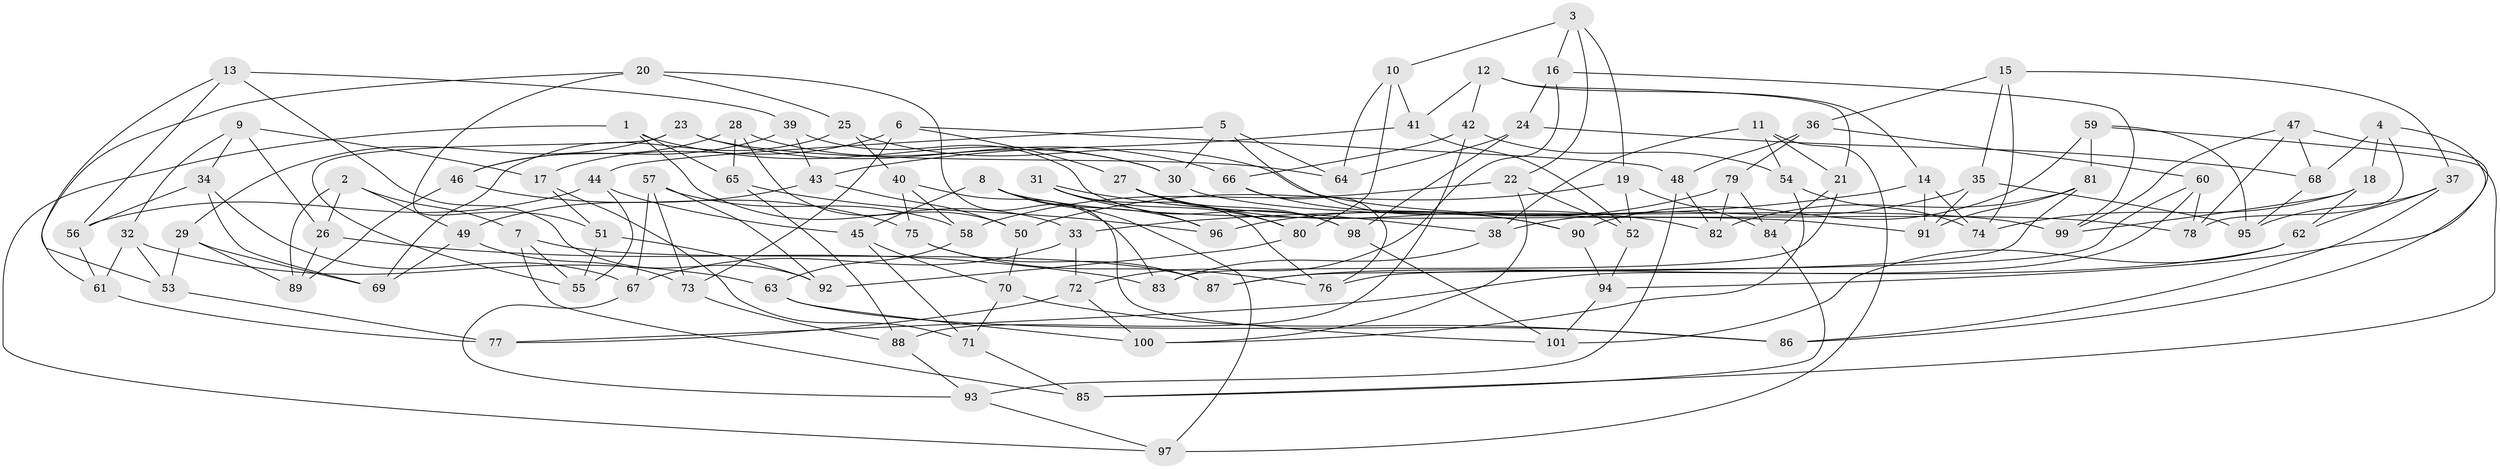 // coarse degree distribution, {2: 0.025, 3: 0.15, 5: 0.2, 4: 0.3, 11: 0.025, 6: 0.1, 7: 0.1, 12: 0.025, 8: 0.05, 15: 0.025}
// Generated by graph-tools (version 1.1) at 2025/03/03/04/25 22:03:38]
// undirected, 101 vertices, 202 edges
graph export_dot {
graph [start="1"]
  node [color=gray90,style=filled];
  1;
  2;
  3;
  4;
  5;
  6;
  7;
  8;
  9;
  10;
  11;
  12;
  13;
  14;
  15;
  16;
  17;
  18;
  19;
  20;
  21;
  22;
  23;
  24;
  25;
  26;
  27;
  28;
  29;
  30;
  31;
  32;
  33;
  34;
  35;
  36;
  37;
  38;
  39;
  40;
  41;
  42;
  43;
  44;
  45;
  46;
  47;
  48;
  49;
  50;
  51;
  52;
  53;
  54;
  55;
  56;
  57;
  58;
  59;
  60;
  61;
  62;
  63;
  64;
  65;
  66;
  67;
  68;
  69;
  70;
  71;
  72;
  73;
  74;
  75;
  76;
  77;
  78;
  79;
  80;
  81;
  82;
  83;
  84;
  85;
  86;
  87;
  88;
  89;
  90;
  91;
  92;
  93;
  94;
  95;
  96;
  97;
  98;
  99;
  100;
  101;
  1 -- 65;
  1 -- 30;
  1 -- 97;
  1 -- 33;
  2 -- 7;
  2 -- 26;
  2 -- 49;
  2 -- 89;
  3 -- 19;
  3 -- 16;
  3 -- 22;
  3 -- 10;
  4 -- 18;
  4 -- 94;
  4 -- 68;
  4 -- 78;
  5 -- 44;
  5 -- 30;
  5 -- 64;
  5 -- 90;
  6 -- 48;
  6 -- 27;
  6 -- 73;
  6 -- 17;
  7 -- 55;
  7 -- 87;
  7 -- 85;
  8 -- 45;
  8 -- 96;
  8 -- 91;
  8 -- 97;
  9 -- 26;
  9 -- 32;
  9 -- 34;
  9 -- 17;
  10 -- 80;
  10 -- 41;
  10 -- 64;
  11 -- 38;
  11 -- 54;
  11 -- 97;
  11 -- 21;
  12 -- 21;
  12 -- 42;
  12 -- 14;
  12 -- 41;
  13 -- 39;
  13 -- 92;
  13 -- 56;
  13 -- 53;
  14 -- 91;
  14 -- 33;
  14 -- 74;
  15 -- 36;
  15 -- 37;
  15 -- 35;
  15 -- 74;
  16 -- 72;
  16 -- 99;
  16 -- 24;
  17 -- 71;
  17 -- 51;
  18 -- 62;
  18 -- 74;
  18 -- 99;
  19 -- 84;
  19 -- 52;
  19 -- 50;
  20 -- 61;
  20 -- 25;
  20 -- 101;
  20 -- 51;
  21 -- 83;
  21 -- 84;
  22 -- 58;
  22 -- 52;
  22 -- 100;
  23 -- 29;
  23 -- 55;
  23 -- 66;
  23 -- 64;
  24 -- 98;
  24 -- 64;
  24 -- 68;
  25 -- 69;
  25 -- 78;
  25 -- 40;
  26 -- 83;
  26 -- 89;
  27 -- 82;
  27 -- 98;
  27 -- 80;
  28 -- 50;
  28 -- 46;
  28 -- 65;
  28 -- 30;
  29 -- 69;
  29 -- 89;
  29 -- 53;
  30 -- 99;
  31 -- 80;
  31 -- 38;
  31 -- 96;
  31 -- 76;
  32 -- 53;
  32 -- 63;
  32 -- 61;
  33 -- 67;
  33 -- 72;
  34 -- 67;
  34 -- 56;
  34 -- 69;
  35 -- 38;
  35 -- 91;
  35 -- 95;
  36 -- 79;
  36 -- 60;
  36 -- 48;
  37 -- 95;
  37 -- 62;
  37 -- 86;
  38 -- 83;
  39 -- 43;
  39 -- 46;
  39 -- 98;
  40 -- 75;
  40 -- 58;
  40 -- 83;
  41 -- 43;
  41 -- 52;
  42 -- 66;
  42 -- 54;
  42 -- 88;
  43 -- 50;
  43 -- 49;
  44 -- 45;
  44 -- 55;
  44 -- 56;
  45 -- 71;
  45 -- 70;
  46 -- 89;
  46 -- 75;
  47 -- 78;
  47 -- 68;
  47 -- 86;
  47 -- 99;
  48 -- 93;
  48 -- 82;
  49 -- 69;
  49 -- 73;
  50 -- 70;
  51 -- 92;
  51 -- 55;
  52 -- 94;
  53 -- 77;
  54 -- 100;
  54 -- 74;
  56 -- 61;
  57 -- 73;
  57 -- 58;
  57 -- 67;
  57 -- 92;
  58 -- 63;
  59 -- 95;
  59 -- 81;
  59 -- 85;
  59 -- 90;
  60 -- 76;
  60 -- 78;
  60 -- 77;
  61 -- 77;
  62 -- 101;
  62 -- 87;
  63 -- 100;
  63 -- 86;
  65 -- 88;
  65 -- 96;
  66 -- 76;
  66 -- 90;
  67 -- 93;
  68 -- 95;
  70 -- 71;
  70 -- 86;
  71 -- 85;
  72 -- 100;
  72 -- 77;
  73 -- 88;
  75 -- 87;
  75 -- 76;
  79 -- 96;
  79 -- 82;
  79 -- 84;
  80 -- 92;
  81 -- 91;
  81 -- 82;
  81 -- 87;
  84 -- 85;
  88 -- 93;
  90 -- 94;
  93 -- 97;
  94 -- 101;
  98 -- 101;
}
